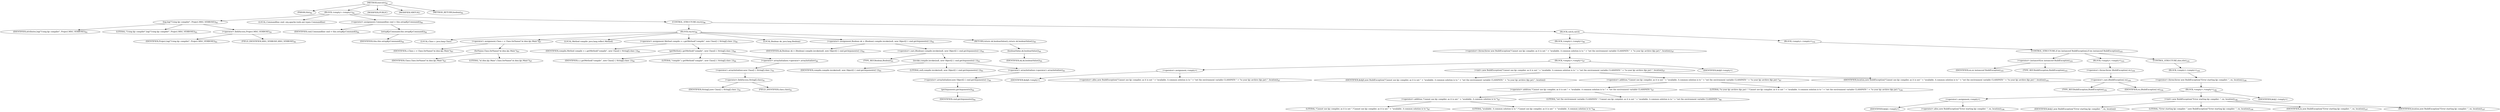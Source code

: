 digraph "execute" {  
"18" [label = <(METHOD,execute)<SUB>82</SUB>> ]
"4" [label = <(PARAM,this)<SUB>82</SUB>> ]
"19" [label = <(BLOCK,&lt;empty&gt;,&lt;empty&gt;)<SUB>82</SUB>> ]
"20" [label = <(log,log(&quot;Using kjc compiler&quot;, Project.MSG_VERBOSE))<SUB>83</SUB>> ]
"21" [label = <(IDENTIFIER,attributes,log(&quot;Using kjc compiler&quot;, Project.MSG_VERBOSE))<SUB>83</SUB>> ]
"22" [label = <(LITERAL,&quot;Using kjc compiler&quot;,log(&quot;Using kjc compiler&quot;, Project.MSG_VERBOSE))<SUB>83</SUB>> ]
"23" [label = <(&lt;operator&gt;.fieldAccess,Project.MSG_VERBOSE)<SUB>83</SUB>> ]
"24" [label = <(IDENTIFIER,Project,log(&quot;Using kjc compiler&quot;, Project.MSG_VERBOSE))<SUB>83</SUB>> ]
"25" [label = <(FIELD_IDENTIFIER,MSG_VERBOSE,MSG_VERBOSE)<SUB>83</SUB>> ]
"26" [label = <(LOCAL,Commandline cmd: org.apache.tools.ant.types.Commandline)> ]
"27" [label = <(&lt;operator&gt;.assignment,Commandline cmd = this.setupKjcCommand())<SUB>84</SUB>> ]
"28" [label = <(IDENTIFIER,cmd,Commandline cmd = this.setupKjcCommand())<SUB>84</SUB>> ]
"29" [label = <(setupKjcCommand,this.setupKjcCommand())<SUB>84</SUB>> ]
"3" [label = <(IDENTIFIER,this,this.setupKjcCommand())<SUB>84</SUB>> ]
"30" [label = <(CONTROL_STRUCTURE,try,try)<SUB>86</SUB>> ]
"31" [label = <(BLOCK,try,try)<SUB>86</SUB>> ]
"32" [label = <(LOCAL,Class c: java.lang.Class)> ]
"33" [label = <(&lt;operator&gt;.assignment,Class c = Class.forName(&quot;at.dms.kjc.Main&quot;))<SUB>87</SUB>> ]
"34" [label = <(IDENTIFIER,c,Class c = Class.forName(&quot;at.dms.kjc.Main&quot;))<SUB>87</SUB>> ]
"35" [label = <(forName,Class.forName(&quot;at.dms.kjc.Main&quot;))<SUB>87</SUB>> ]
"36" [label = <(IDENTIFIER,Class,Class.forName(&quot;at.dms.kjc.Main&quot;))<SUB>87</SUB>> ]
"37" [label = <(LITERAL,&quot;at.dms.kjc.Main&quot;,Class.forName(&quot;at.dms.kjc.Main&quot;))<SUB>87</SUB>> ]
"38" [label = <(LOCAL,Method compile: java.lang.reflect.Method)> ]
"39" [label = <(&lt;operator&gt;.assignment,Method compile = c.getMethod(&quot;compile&quot;, new Class[] { String[].class }))<SUB>90</SUB>> ]
"40" [label = <(IDENTIFIER,compile,Method compile = c.getMethod(&quot;compile&quot;, new Class[] { String[].class }))<SUB>90</SUB>> ]
"41" [label = <(getMethod,c.getMethod(&quot;compile&quot;, new Class[] { String[].class }))<SUB>90</SUB>> ]
"42" [label = <(IDENTIFIER,c,c.getMethod(&quot;compile&quot;, new Class[] { String[].class }))<SUB>90</SUB>> ]
"43" [label = <(LITERAL,&quot;compile&quot;,c.getMethod(&quot;compile&quot;, new Class[] { String[].class }))<SUB>90</SUB>> ]
"44" [label = <(&lt;operator&gt;.arrayInitializer,&lt;operator&gt;.arrayInitializer)<SUB>90</SUB>> ]
"45" [label = <(&lt;operator&gt;.arrayInitializer,new Class[] { String[].class })<SUB>91</SUB>> ]
"46" [label = <(&lt;operator&gt;.fieldAccess,String[].class)<SUB>91</SUB>> ]
"47" [label = <(IDENTIFIER,String[],new Class[] { String[].class })<SUB>91</SUB>> ]
"48" [label = <(FIELD_IDENTIFIER,class,class)<SUB>91</SUB>> ]
"49" [label = <(LOCAL,Boolean ok: java.lang.Boolean)> ]
"50" [label = <(&lt;operator&gt;.assignment,Boolean ok = (Boolean) compile.invoke(null, new Object[] { cmd.getArguments() }))<SUB>92</SUB>> ]
"51" [label = <(IDENTIFIER,ok,Boolean ok = (Boolean) compile.invoke(null, new Object[] { cmd.getArguments() }))<SUB>92</SUB>> ]
"52" [label = <(&lt;operator&gt;.cast,(Boolean) compile.invoke(null, new Object[] { cmd.getArguments() }))<SUB>93</SUB>> ]
"53" [label = <(TYPE_REF,Boolean,Boolean)<SUB>93</SUB>> ]
"54" [label = <(invoke,compile.invoke(null, new Object[] { cmd.getArguments() }))<SUB>93</SUB>> ]
"55" [label = <(IDENTIFIER,compile,compile.invoke(null, new Object[] { cmd.getArguments() }))<SUB>93</SUB>> ]
"56" [label = <(LITERAL,null,compile.invoke(null, new Object[] { cmd.getArguments() }))<SUB>93</SUB>> ]
"57" [label = <(&lt;operator&gt;.arrayInitializer,&lt;operator&gt;.arrayInitializer)<SUB>93</SUB>> ]
"58" [label = <(&lt;operator&gt;.arrayInitializer,new Object[] { cmd.getArguments() })<SUB>94</SUB>> ]
"59" [label = <(getArguments,getArguments())<SUB>94</SUB>> ]
"60" [label = <(IDENTIFIER,cmd,getArguments())<SUB>94</SUB>> ]
"61" [label = <(RETURN,return ok.booleanValue();,return ok.booleanValue();)<SUB>95</SUB>> ]
"62" [label = <(booleanValue,ok.booleanValue())<SUB>95</SUB>> ]
"63" [label = <(IDENTIFIER,ok,ok.booleanValue())<SUB>95</SUB>> ]
"64" [label = <(BLOCK,catch,catch)> ]
"65" [label = <(BLOCK,&lt;empty&gt;,&lt;empty&gt;)<SUB>96</SUB>> ]
"66" [label = <(&lt;operator&gt;.throw,throw new BuildException(&quot;Cannot use kjc compiler, as it is not &quot; + &quot;available. A common solution is to &quot; + &quot;set the environment variable CLASSPATH &quot; + &quot;to your kjc archive (kjc.jar).&quot;, location);)<SUB>97</SUB>> ]
"67" [label = <(BLOCK,&lt;empty&gt;,&lt;empty&gt;)<SUB>97</SUB>> ]
"68" [label = <(&lt;operator&gt;.assignment,&lt;empty&gt;)> ]
"69" [label = <(IDENTIFIER,$obj0,&lt;empty&gt;)> ]
"70" [label = <(&lt;operator&gt;.alloc,new BuildException(&quot;Cannot use kjc compiler, as it is not &quot; + &quot;available. A common solution is to &quot; + &quot;set the environment variable CLASSPATH &quot; + &quot;to your kjc archive (kjc.jar).&quot;, location))<SUB>97</SUB>> ]
"71" [label = <(&lt;init&gt;,new BuildException(&quot;Cannot use kjc compiler, as it is not &quot; + &quot;available. A common solution is to &quot; + &quot;set the environment variable CLASSPATH &quot; + &quot;to your kjc archive (kjc.jar).&quot;, location))<SUB>97</SUB>> ]
"72" [label = <(IDENTIFIER,$obj0,new BuildException(&quot;Cannot use kjc compiler, as it is not &quot; + &quot;available. A common solution is to &quot; + &quot;set the environment variable CLASSPATH &quot; + &quot;to your kjc archive (kjc.jar).&quot;, location))> ]
"73" [label = <(&lt;operator&gt;.addition,&quot;Cannot use kjc compiler, as it is not &quot; + &quot;available. A common solution is to &quot; + &quot;set the environment variable CLASSPATH &quot; + &quot;to your kjc archive (kjc.jar).&quot;)<SUB>97</SUB>> ]
"74" [label = <(&lt;operator&gt;.addition,&quot;Cannot use kjc compiler, as it is not &quot; + &quot;available. A common solution is to &quot; + &quot;set the environment variable CLASSPATH &quot;)<SUB>97</SUB>> ]
"75" [label = <(&lt;operator&gt;.addition,&quot;Cannot use kjc compiler, as it is not &quot; + &quot;available. A common solution is to &quot;)<SUB>97</SUB>> ]
"76" [label = <(LITERAL,&quot;Cannot use kjc compiler, as it is not &quot;,&quot;Cannot use kjc compiler, as it is not &quot; + &quot;available. A common solution is to &quot;)<SUB>97</SUB>> ]
"77" [label = <(LITERAL,&quot;available. A common solution is to &quot;,&quot;Cannot use kjc compiler, as it is not &quot; + &quot;available. A common solution is to &quot;)<SUB>98</SUB>> ]
"78" [label = <(LITERAL,&quot;set the environment variable CLASSPATH &quot;,&quot;Cannot use kjc compiler, as it is not &quot; + &quot;available. A common solution is to &quot; + &quot;set the environment variable CLASSPATH &quot;)<SUB>99</SUB>> ]
"79" [label = <(LITERAL,&quot;to your kjc archive (kjc.jar).&quot;,&quot;Cannot use kjc compiler, as it is not &quot; + &quot;available. A common solution is to &quot; + &quot;set the environment variable CLASSPATH &quot; + &quot;to your kjc archive (kjc.jar).&quot;)<SUB>100</SUB>> ]
"80" [label = <(IDENTIFIER,location,new BuildException(&quot;Cannot use kjc compiler, as it is not &quot; + &quot;available. A common solution is to &quot; + &quot;set the environment variable CLASSPATH &quot; + &quot;to your kjc archive (kjc.jar).&quot;, location))<SUB>101</SUB>> ]
"81" [label = <(IDENTIFIER,$obj0,&lt;empty&gt;)> ]
"82" [label = <(BLOCK,&lt;empty&gt;,&lt;empty&gt;)<SUB>102</SUB>> ]
"83" [label = <(CONTROL_STRUCTURE,if (ex instanceof BuildException),if (ex instanceof BuildException))<SUB>103</SUB>> ]
"84" [label = <(&lt;operator&gt;.instanceOf,ex instanceof BuildException)<SUB>103</SUB>> ]
"85" [label = <(IDENTIFIER,ex,ex instanceof BuildException)<SUB>103</SUB>> ]
"86" [label = <(TYPE_REF,BuildException,BuildException)<SUB>103</SUB>> ]
"87" [label = <(BLOCK,&lt;empty&gt;,&lt;empty&gt;)<SUB>103</SUB>> ]
"88" [label = <(&lt;operator&gt;.throw,throw (BuildException) ex;)<SUB>104</SUB>> ]
"89" [label = <(&lt;operator&gt;.cast,(BuildException) ex)<SUB>104</SUB>> ]
"90" [label = <(TYPE_REF,BuildException,BuildException)<SUB>104</SUB>> ]
"91" [label = <(IDENTIFIER,ex,(BuildException) ex)<SUB>104</SUB>> ]
"92" [label = <(CONTROL_STRUCTURE,else,else)<SUB>105</SUB>> ]
"93" [label = <(BLOCK,&lt;empty&gt;,&lt;empty&gt;)<SUB>105</SUB>> ]
"94" [label = <(&lt;operator&gt;.throw,throw new BuildException(&quot;Error starting kjc compiler: &quot;, ex, location);)<SUB>106</SUB>> ]
"95" [label = <(BLOCK,&lt;empty&gt;,&lt;empty&gt;)<SUB>106</SUB>> ]
"96" [label = <(&lt;operator&gt;.assignment,&lt;empty&gt;)> ]
"97" [label = <(IDENTIFIER,$obj1,&lt;empty&gt;)> ]
"98" [label = <(&lt;operator&gt;.alloc,new BuildException(&quot;Error starting kjc compiler: &quot;, ex, location))<SUB>106</SUB>> ]
"99" [label = <(&lt;init&gt;,new BuildException(&quot;Error starting kjc compiler: &quot;, ex, location))<SUB>106</SUB>> ]
"100" [label = <(IDENTIFIER,$obj1,new BuildException(&quot;Error starting kjc compiler: &quot;, ex, location))> ]
"101" [label = <(LITERAL,&quot;Error starting kjc compiler: &quot;,new BuildException(&quot;Error starting kjc compiler: &quot;, ex, location))<SUB>106</SUB>> ]
"102" [label = <(IDENTIFIER,ex,new BuildException(&quot;Error starting kjc compiler: &quot;, ex, location))<SUB>107</SUB>> ]
"103" [label = <(IDENTIFIER,location,new BuildException(&quot;Error starting kjc compiler: &quot;, ex, location))<SUB>107</SUB>> ]
"104" [label = <(IDENTIFIER,$obj1,&lt;empty&gt;)> ]
"105" [label = <(MODIFIER,PUBLIC)> ]
"106" [label = <(MODIFIER,VIRTUAL)> ]
"107" [label = <(METHOD_RETURN,boolean)<SUB>82</SUB>> ]
  "18" -> "4" 
  "18" -> "19" 
  "18" -> "105" 
  "18" -> "106" 
  "18" -> "107" 
  "19" -> "20" 
  "19" -> "26" 
  "19" -> "27" 
  "19" -> "30" 
  "20" -> "21" 
  "20" -> "22" 
  "20" -> "23" 
  "23" -> "24" 
  "23" -> "25" 
  "27" -> "28" 
  "27" -> "29" 
  "29" -> "3" 
  "30" -> "31" 
  "30" -> "64" 
  "31" -> "32" 
  "31" -> "33" 
  "31" -> "38" 
  "31" -> "39" 
  "31" -> "49" 
  "31" -> "50" 
  "31" -> "61" 
  "33" -> "34" 
  "33" -> "35" 
  "35" -> "36" 
  "35" -> "37" 
  "39" -> "40" 
  "39" -> "41" 
  "41" -> "42" 
  "41" -> "43" 
  "41" -> "44" 
  "44" -> "45" 
  "45" -> "46" 
  "46" -> "47" 
  "46" -> "48" 
  "50" -> "51" 
  "50" -> "52" 
  "52" -> "53" 
  "52" -> "54" 
  "54" -> "55" 
  "54" -> "56" 
  "54" -> "57" 
  "57" -> "58" 
  "58" -> "59" 
  "59" -> "60" 
  "61" -> "62" 
  "62" -> "63" 
  "64" -> "65" 
  "64" -> "82" 
  "65" -> "66" 
  "66" -> "67" 
  "67" -> "68" 
  "67" -> "71" 
  "67" -> "81" 
  "68" -> "69" 
  "68" -> "70" 
  "71" -> "72" 
  "71" -> "73" 
  "71" -> "80" 
  "73" -> "74" 
  "73" -> "79" 
  "74" -> "75" 
  "74" -> "78" 
  "75" -> "76" 
  "75" -> "77" 
  "82" -> "83" 
  "83" -> "84" 
  "83" -> "87" 
  "83" -> "92" 
  "84" -> "85" 
  "84" -> "86" 
  "87" -> "88" 
  "88" -> "89" 
  "89" -> "90" 
  "89" -> "91" 
  "92" -> "93" 
  "93" -> "94" 
  "94" -> "95" 
  "95" -> "96" 
  "95" -> "99" 
  "95" -> "104" 
  "96" -> "97" 
  "96" -> "98" 
  "99" -> "100" 
  "99" -> "101" 
  "99" -> "102" 
  "99" -> "103" 
}
